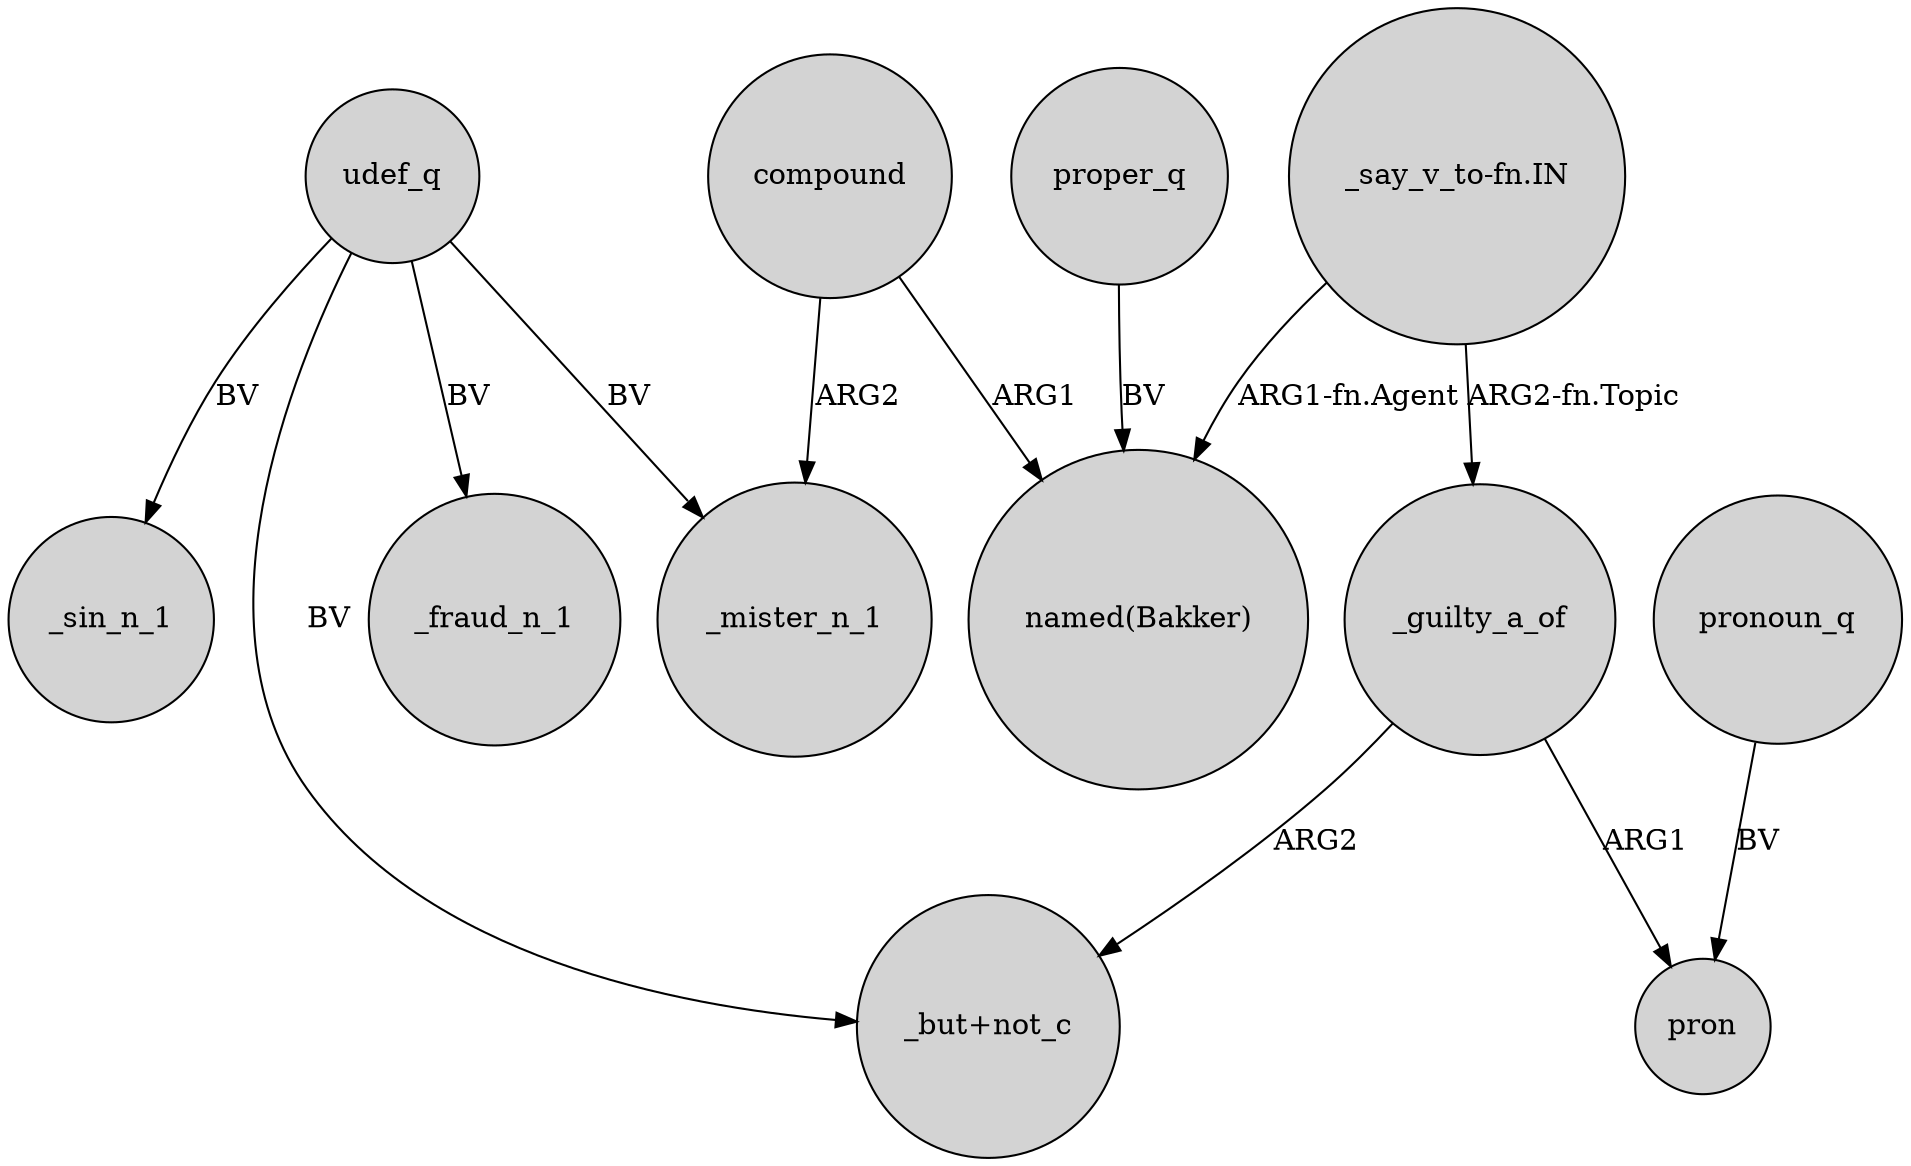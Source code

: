 digraph {
	node [shape=circle style=filled]
	udef_q -> _mister_n_1 [label=BV]
	proper_q -> "named(Bakker)" [label=BV]
	pronoun_q -> pron [label=BV]
	udef_q -> _sin_n_1 [label=BV]
	compound -> "named(Bakker)" [label=ARG1]
	_guilty_a_of -> "_but+not_c" [label=ARG2]
	udef_q -> "_but+not_c" [label=BV]
	udef_q -> _fraud_n_1 [label=BV]
	compound -> _mister_n_1 [label=ARG2]
	"_say_v_to-fn.IN" -> _guilty_a_of [label="ARG2-fn.Topic"]
	_guilty_a_of -> pron [label=ARG1]
	"_say_v_to-fn.IN" -> "named(Bakker)" [label="ARG1-fn.Agent"]
}
